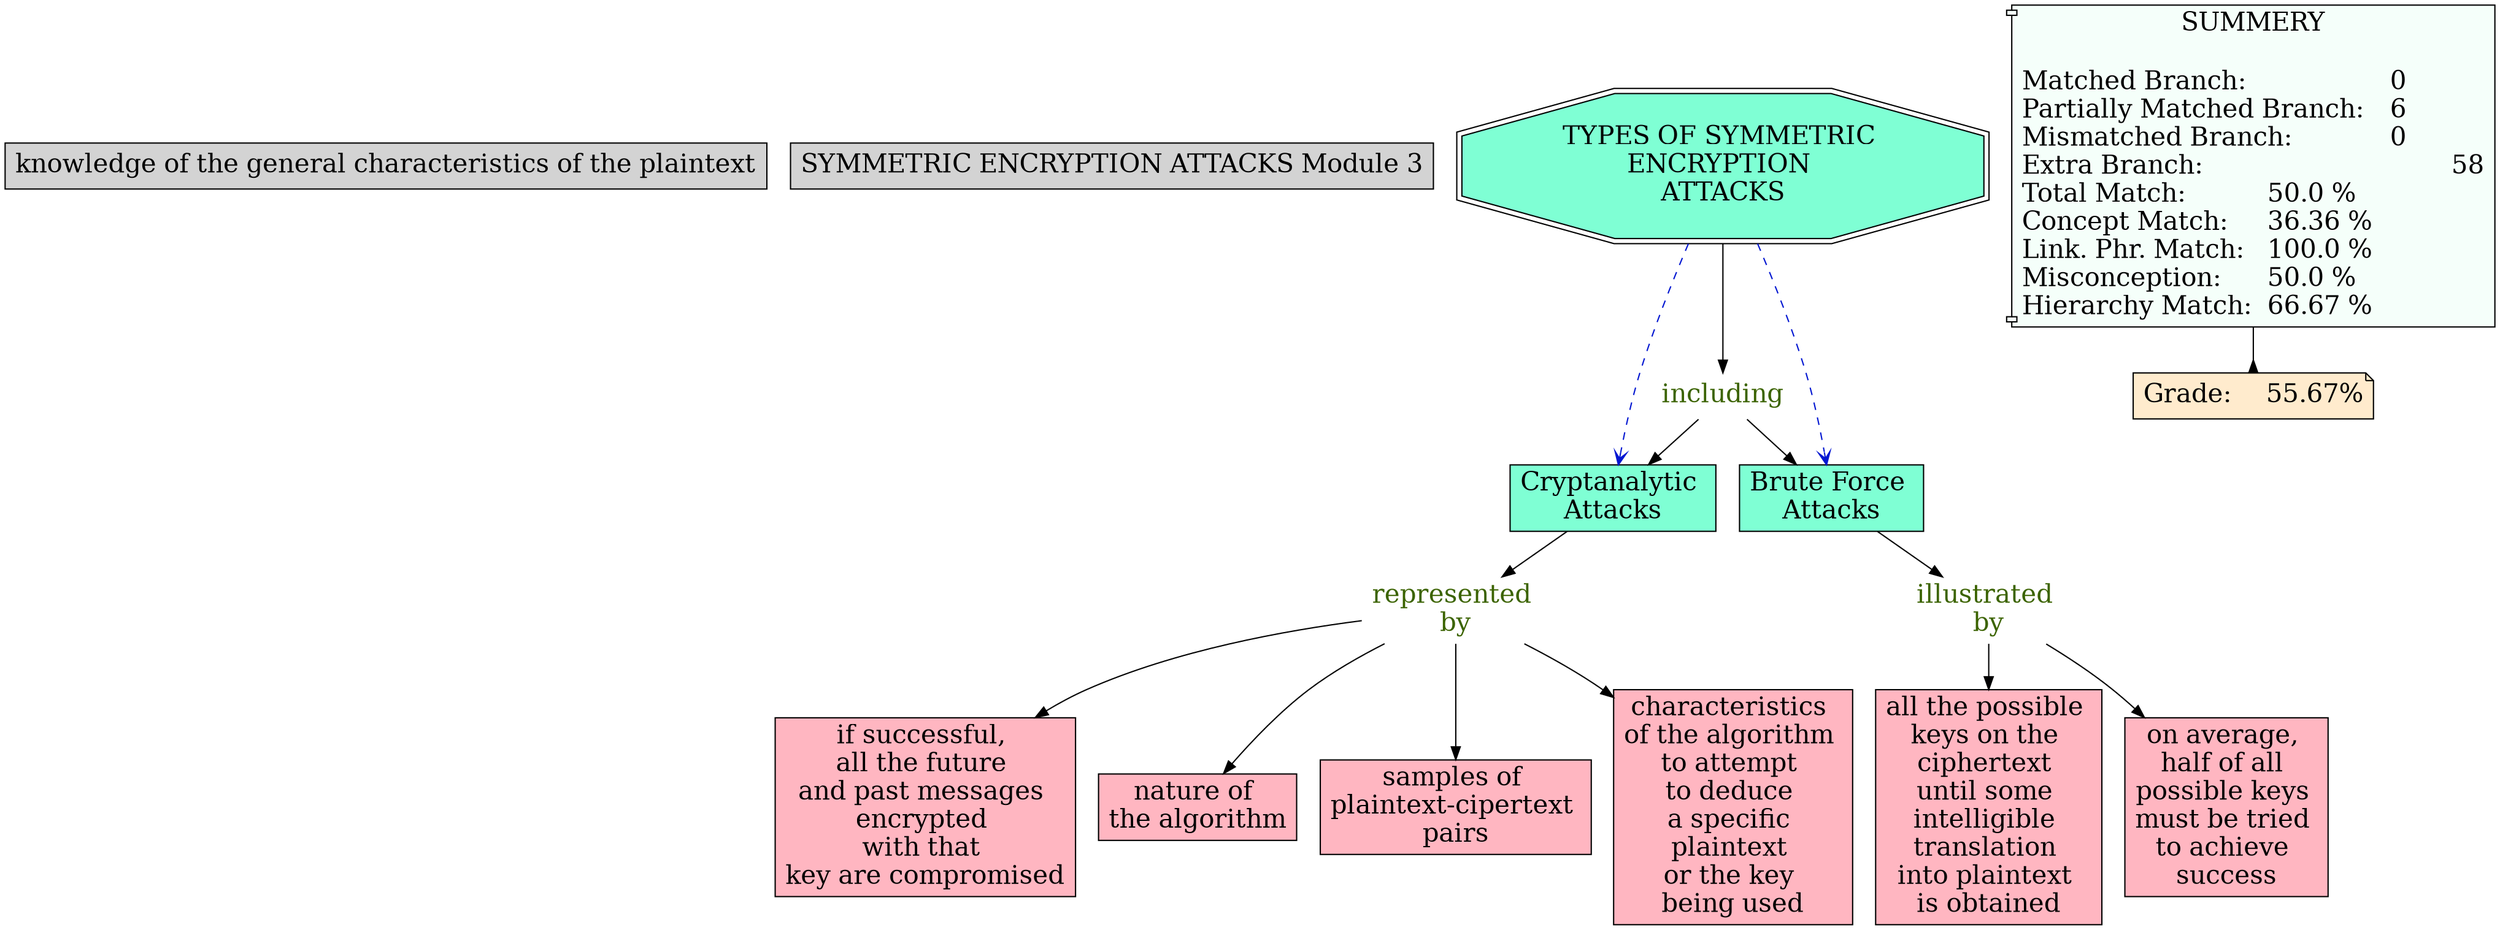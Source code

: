 // The Round Table
digraph {
	"1S434SVK3-1LHP1MM-CLZ" [label="knowledge of the general characteristics of the plaintext" Gsplines=true fontsize=20 shape=rect style=filled]
	"1S3Z9JLXC-22LCX3Z-M5P" [label="SYMMETRIC ENCRYPTION ATTACKS Module 3" Gsplines=true fontsize=20 shape=rect style=filled]
	"1S46CDS3B-RW6QRV-DN0" [label=including Gsplines=true fontcolor="#3B6300" fontsize=20 shape=none]
	"1S434Q5YD-1H9Z0VW-CHV" [label="Cryptanalytic 
Attacks" Gsplines=true fillcolor=aquamarine fontsize=20 shape=rect style=filled]
	"1S46CDS3B-RW6QRV-DN0" -> "1S434Q5YD-1H9Z0VW-CHV" [constraint=true]
	"1S46C9D96-13LBZLK-DGJ" [label="represented 
by" Gsplines=true fontcolor="#3B6300" fontsize=20 shape=none]
	"1S4356WNG-QD48CK-D31" [label="if successful, 
all the future 
and past messages 
encrypted 
with that 
key are compromised
" Gsplines=true fillcolor="#FFB6C1" fontsize=20 shape=rect style=filled]
	"1S46C9D96-13LBZLK-DGJ" -> "1S4356WNG-QD48CK-D31" [constraint=true]
	"1S46CDS3B-RW6QRV-DN0" [label=including Gsplines=true fontcolor="#3B6300" fontsize=20 shape=none]
	"1S434Q8RH-FCF9S-CHZ" [label="Brute Force 
Attacks" Gsplines=true fillcolor=aquamarine fontsize=20 shape=rect style=filled]
	"1S46CDS3B-RW6QRV-DN0" -> "1S434Q8RH-FCF9S-CHZ" [constraint=true]
	"1S434T7P1-1JDDLN9-CMR" [label="TYPES OF SYMMETRIC 
ENCRYPTION 
ATTACKS" Gsplines=true fillcolor=aquamarine fontsize=20 shape=doubleoctagon style=filled]
	"1S46CDS3B-RW6QRV-DN0" [label=including Gsplines=true fontcolor="#3B6300" fontsize=20 shape=none]
	"1S434T7P1-1JDDLN9-CMR" -> "1S46CDS3B-RW6QRV-DN0" [constraint=true]
	"1S46C9D96-13LBZLK-DGJ" [label="represented 
by" Gsplines=true fontcolor="#3B6300" fontsize=20 shape=none]
	"1S434SJKQ-25VXN49-CLQ" [label="nature of 
the algorithm
" Gsplines=true fillcolor="#FFB6C1" fontsize=20 shape=rect style=filled]
	"1S46C9D96-13LBZLK-DGJ" -> "1S434SJKQ-25VXN49-CLQ" [constraint=true]
	"1S46CC57Z-1SM5DBS-DKL" [label="illustrated 
by" Gsplines=true fontcolor="#3B6300" fontsize=20 shape=none]
	"1S434T1ST-1N2XT9M-CMC" [label="all the possible 
keys on the 
ciphertext 
until some 
intelligible 
translation 
into plaintext 
is obtained
" Gsplines=true fillcolor="#FFB6C1" fontsize=20 shape=rect style=filled]
	"1S46CC57Z-1SM5DBS-DKL" -> "1S434T1ST-1N2XT9M-CMC" [constraint=true]
	"1S46C9D96-13LBZLK-DGJ" [label="represented 
by" Gsplines=true fontcolor="#3B6300" fontsize=20 shape=none]
	"1S434SZLP-1NSPDKZ-CM7" [label="samples of 
plaintext-cipertext 
pairs" Gsplines=true fillcolor="#FFB6C1" fontsize=20 shape=rect style=filled]
	"1S46C9D96-13LBZLK-DGJ" -> "1S434SZLP-1NSPDKZ-CM7" [constraint=true]
	"1S434Q8RH-FCF9S-CHZ" [label="Brute Force 
Attacks" Gsplines=true fillcolor=aquamarine fontsize=20 shape=rect style=filled]
	"1S46CC57Z-1SM5DBS-DKL" [label="illustrated 
by" Gsplines=true fontcolor="#3B6300" fontsize=20 shape=none]
	"1S434Q8RH-FCF9S-CHZ" -> "1S46CC57Z-1SM5DBS-DKL" [constraint=true]
	"1S46CC57Z-1SM5DBS-DKL" [label="illustrated 
by" Gsplines=true fontcolor="#3B6300" fontsize=20 shape=none]
	"1S434T5MJ-1VRVCG6-CMM" [label="on average, 
half of all 
possible keys 
must be tried 
to achieve 
success" Gsplines=true fillcolor="#FFB6C1" fontsize=20 shape=rect style=filled]
	"1S46CC57Z-1SM5DBS-DKL" -> "1S434T5MJ-1VRVCG6-CMM" [constraint=true]
	"1S46C9D96-13LBZLK-DGJ" [label="represented 
by" Gsplines=true fontcolor="#3B6300" fontsize=20 shape=none]
	"1S434SXGF-1PXNZRL-CM3" [label="characteristics 
of the algorithm 
to attempt 
to deduce 
a specific 
plaintext 
or the key 
being used
" Gsplines=true fillcolor="#FFB6C1" fontsize=20 shape=rect style=filled]
	"1S46C9D96-13LBZLK-DGJ" -> "1S434SXGF-1PXNZRL-CM3" [constraint=true]
	"1S434Q5YD-1H9Z0VW-CHV" [label="Cryptanalytic 
Attacks" Gsplines=true fillcolor=aquamarine fontsize=20 shape=rect style=filled]
	"1S46C9D96-13LBZLK-DGJ" [label="represented 
by" Gsplines=true fontcolor="#3B6300" fontsize=20 shape=none]
	"1S434Q5YD-1H9Z0VW-CHV" -> "1S46C9D96-13LBZLK-DGJ" [constraint=true]
	Stat [label="SUMMERY

Matched Branch:			0\lPartially Matched Branch:	6\lMismatched Branch:		0\lExtra Branch:				58\lTotal Match:		50.0 %\lConcept Match:	36.36 %\lLink. Phr. Match:	100.0 %\lMisconception:	50.0 %\lHierarchy Match:	66.67 %\l" Gsplines=true fillcolor="#F5FFFA" fontsize=20 shape=component style=filled]
	Grade [label="Grade:	55.67%" Gsplines=true fillcolor="#FFEBCD" fontsize=20 shape=note style=filled]
	Stat -> Grade [arrowhead=inv color=black constraint=true]
	"1S434T7P1-1JDDLN9-CMR" -> "1S434Q5YD-1H9Z0VW-CHV" [arrowhead=open color="#0316D1" constraint=true style=dashed]
	"1S434T7P1-1JDDLN9-CMR" -> "1S434Q8RH-FCF9S-CHZ" [arrowhead=open color="#0316D1" constraint=true style=dashed]
}
